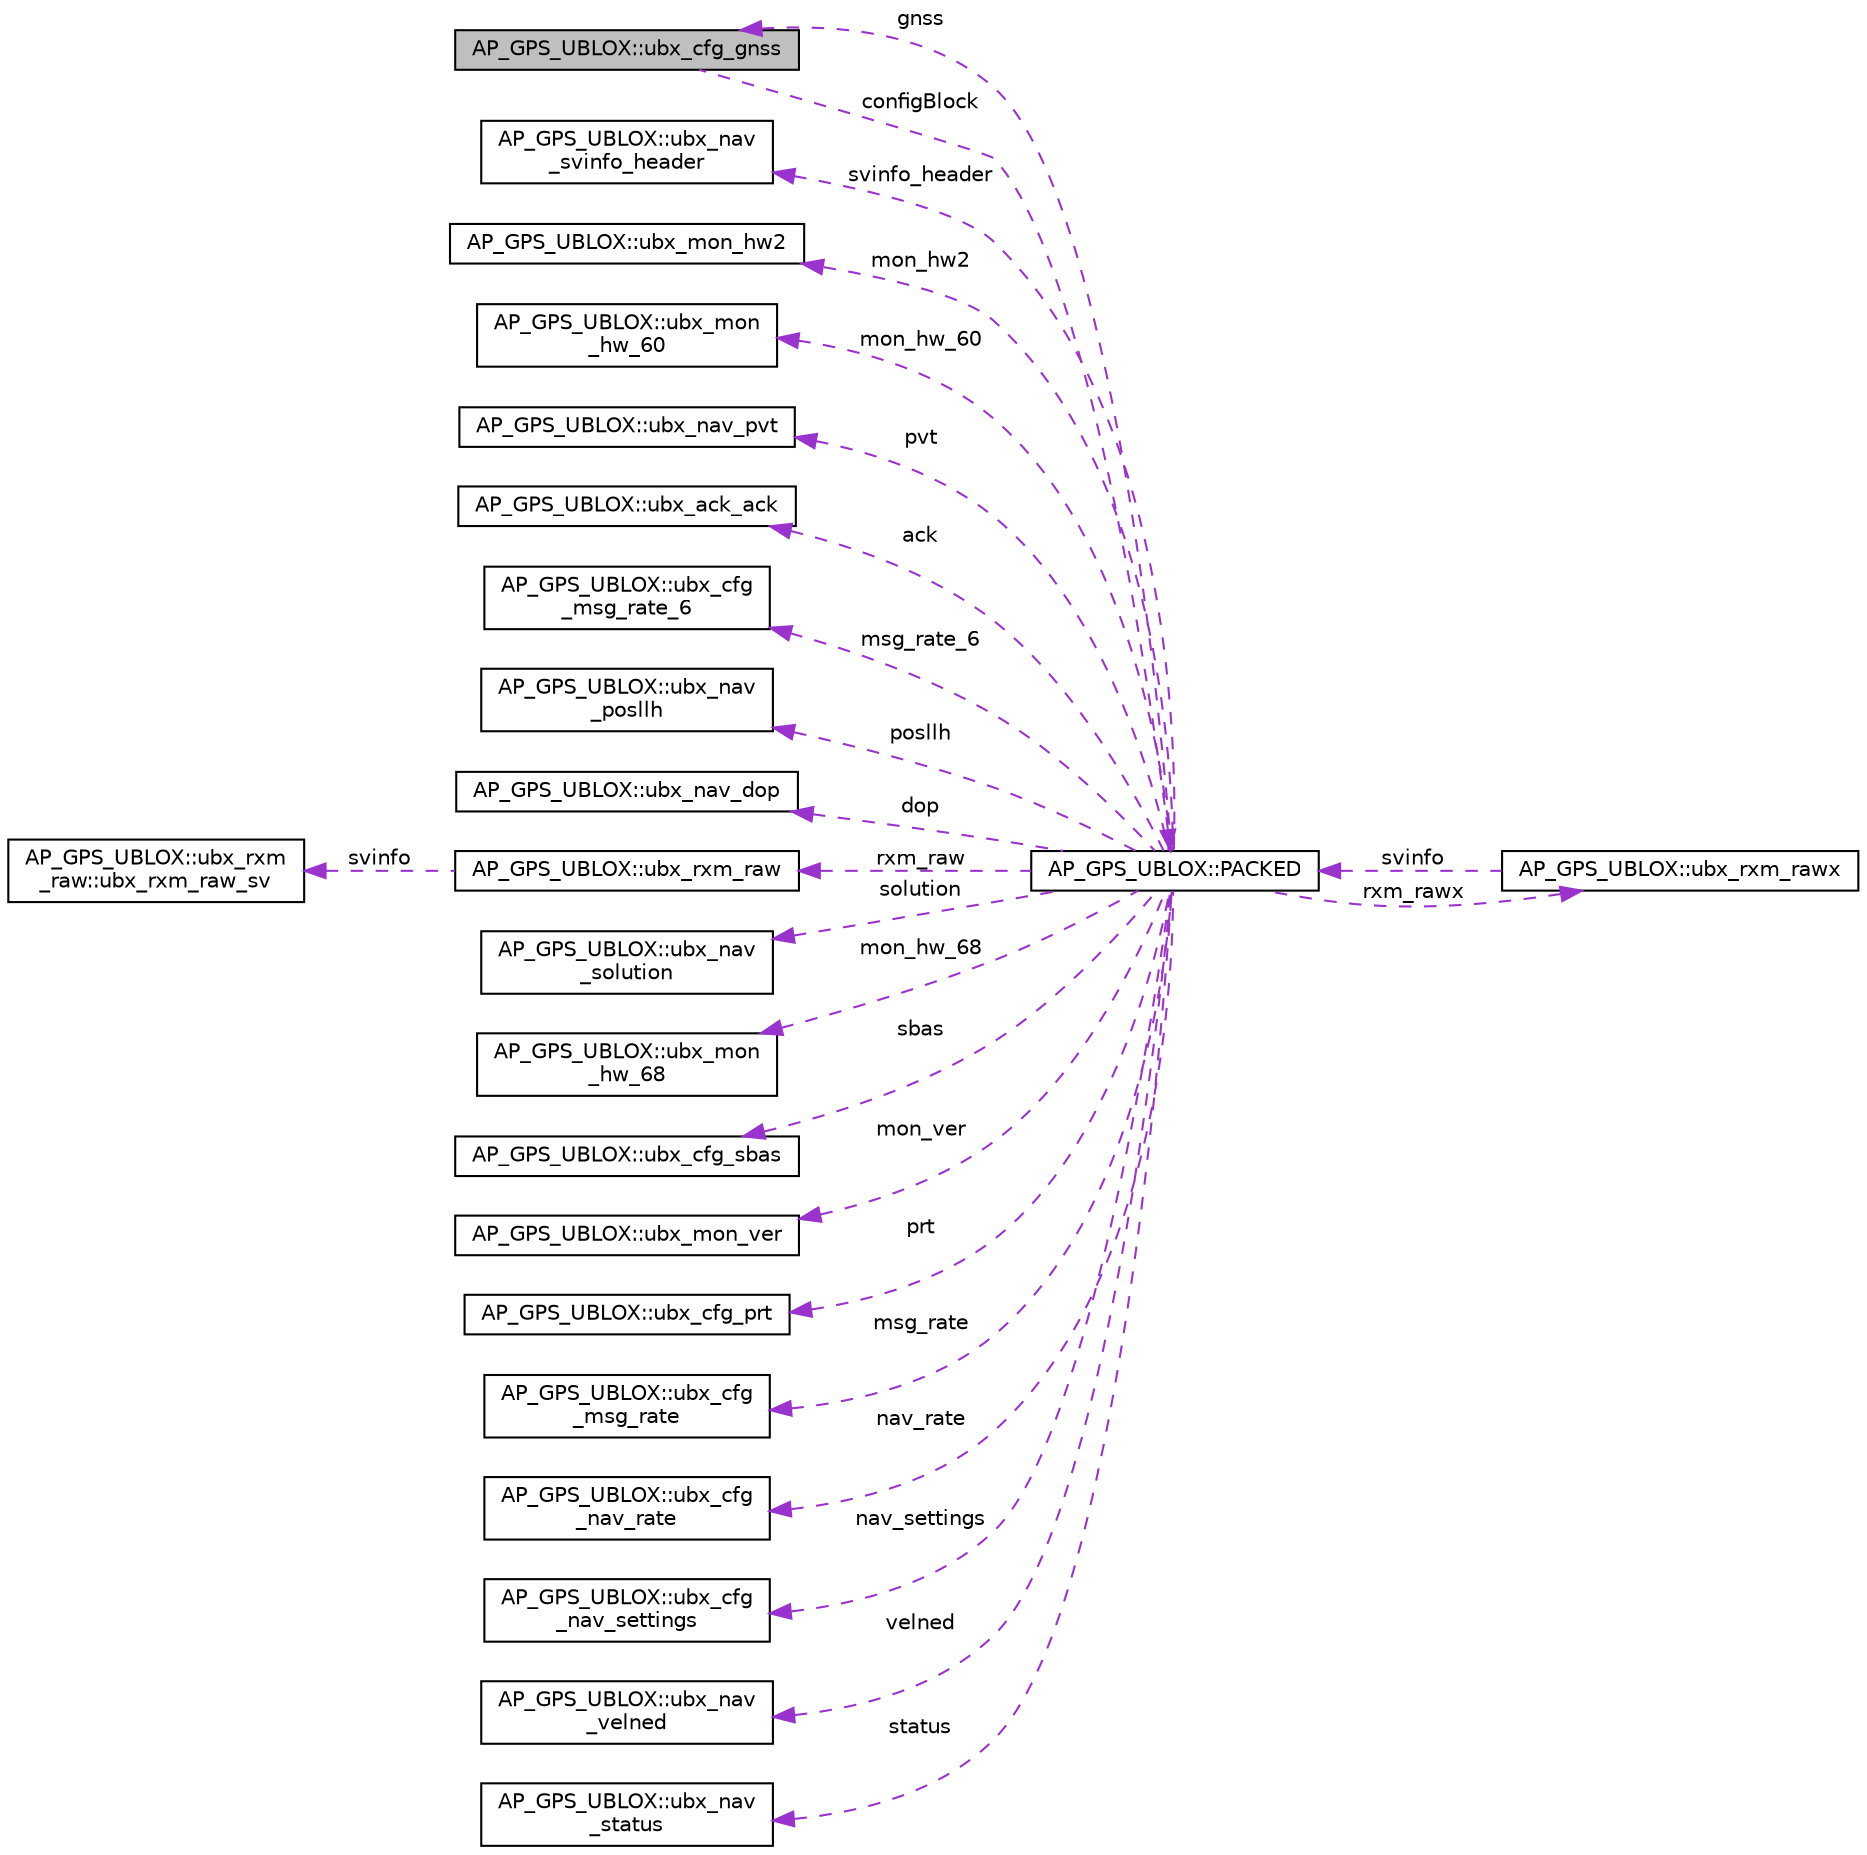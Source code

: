 digraph "AP_GPS_UBLOX::ubx_cfg_gnss"
{
 // INTERACTIVE_SVG=YES
  edge [fontname="Helvetica",fontsize="10",labelfontname="Helvetica",labelfontsize="10"];
  node [fontname="Helvetica",fontsize="10",shape=record];
  rankdir="LR";
  Node1 [label="AP_GPS_UBLOX::ubx_cfg_gnss",height=0.2,width=0.4,color="black", fillcolor="grey75", style="filled", fontcolor="black"];
  Node2 -> Node1 [dir="back",color="darkorchid3",fontsize="10",style="dashed",label=" configBlock" ,fontname="Helvetica"];
  Node2 [label="AP_GPS_UBLOX::PACKED",height=0.2,width=0.4,color="black", fillcolor="white", style="filled",URL="$unionAP__GPS__UBLOX_1_1PACKED.html"];
  Node3 -> Node2 [dir="back",color="darkorchid3",fontsize="10",style="dashed",label=" svinfo_header" ,fontname="Helvetica"];
  Node3 [label="AP_GPS_UBLOX::ubx_nav\l_svinfo_header",height=0.2,width=0.4,color="black", fillcolor="white", style="filled",URL="$structAP__GPS__UBLOX_1_1ubx__nav__svinfo__header.html"];
  Node4 -> Node2 [dir="back",color="darkorchid3",fontsize="10",style="dashed",label=" mon_hw2" ,fontname="Helvetica"];
  Node4 [label="AP_GPS_UBLOX::ubx_mon_hw2",height=0.2,width=0.4,color="black", fillcolor="white", style="filled",URL="$structAP__GPS__UBLOX_1_1ubx__mon__hw2.html"];
  Node5 -> Node2 [dir="back",color="darkorchid3",fontsize="10",style="dashed",label=" mon_hw_60" ,fontname="Helvetica"];
  Node5 [label="AP_GPS_UBLOX::ubx_mon\l_hw_60",height=0.2,width=0.4,color="black", fillcolor="white", style="filled",URL="$structAP__GPS__UBLOX_1_1ubx__mon__hw__60.html"];
  Node6 -> Node2 [dir="back",color="darkorchid3",fontsize="10",style="dashed",label=" pvt" ,fontname="Helvetica"];
  Node6 [label="AP_GPS_UBLOX::ubx_nav_pvt",height=0.2,width=0.4,color="black", fillcolor="white", style="filled",URL="$structAP__GPS__UBLOX_1_1ubx__nav__pvt.html"];
  Node7 -> Node2 [dir="back",color="darkorchid3",fontsize="10",style="dashed",label=" ack" ,fontname="Helvetica"];
  Node7 [label="AP_GPS_UBLOX::ubx_ack_ack",height=0.2,width=0.4,color="black", fillcolor="white", style="filled",URL="$structAP__GPS__UBLOX_1_1ubx__ack__ack.html"];
  Node8 -> Node2 [dir="back",color="darkorchid3",fontsize="10",style="dashed",label=" msg_rate_6" ,fontname="Helvetica"];
  Node8 [label="AP_GPS_UBLOX::ubx_cfg\l_msg_rate_6",height=0.2,width=0.4,color="black", fillcolor="white", style="filled",URL="$structAP__GPS__UBLOX_1_1ubx__cfg__msg__rate__6.html"];
  Node9 -> Node2 [dir="back",color="darkorchid3",fontsize="10",style="dashed",label=" posllh" ,fontname="Helvetica"];
  Node9 [label="AP_GPS_UBLOX::ubx_nav\l_posllh",height=0.2,width=0.4,color="black", fillcolor="white", style="filled",URL="$structAP__GPS__UBLOX_1_1ubx__nav__posllh.html"];
  Node1 -> Node2 [dir="back",color="darkorchid3",fontsize="10",style="dashed",label=" gnss" ,fontname="Helvetica"];
  Node10 -> Node2 [dir="back",color="darkorchid3",fontsize="10",style="dashed",label=" dop" ,fontname="Helvetica"];
  Node10 [label="AP_GPS_UBLOX::ubx_nav_dop",height=0.2,width=0.4,color="black", fillcolor="white", style="filled",URL="$structAP__GPS__UBLOX_1_1ubx__nav__dop.html"];
  Node11 -> Node2 [dir="back",color="darkorchid3",fontsize="10",style="dashed",label=" rxm_raw" ,fontname="Helvetica"];
  Node11 [label="AP_GPS_UBLOX::ubx_rxm_raw",height=0.2,width=0.4,color="black", fillcolor="white", style="filled",URL="$structAP__GPS__UBLOX_1_1ubx__rxm__raw.html"];
  Node12 -> Node11 [dir="back",color="darkorchid3",fontsize="10",style="dashed",label=" svinfo" ,fontname="Helvetica"];
  Node12 [label="AP_GPS_UBLOX::ubx_rxm\l_raw::ubx_rxm_raw_sv",height=0.2,width=0.4,color="black", fillcolor="white", style="filled",URL="$structAP__GPS__UBLOX_1_1ubx__rxm__raw_1_1ubx__rxm__raw__sv.html"];
  Node13 -> Node2 [dir="back",color="darkorchid3",fontsize="10",style="dashed",label=" solution" ,fontname="Helvetica"];
  Node13 [label="AP_GPS_UBLOX::ubx_nav\l_solution",height=0.2,width=0.4,color="black", fillcolor="white", style="filled",URL="$structAP__GPS__UBLOX_1_1ubx__nav__solution.html"];
  Node14 -> Node2 [dir="back",color="darkorchid3",fontsize="10",style="dashed",label=" rxm_rawx" ,fontname="Helvetica"];
  Node14 [label="AP_GPS_UBLOX::ubx_rxm_rawx",height=0.2,width=0.4,color="black", fillcolor="white", style="filled",URL="$structAP__GPS__UBLOX_1_1ubx__rxm__rawx.html"];
  Node2 -> Node14 [dir="back",color="darkorchid3",fontsize="10",style="dashed",label=" svinfo" ,fontname="Helvetica"];
  Node15 -> Node2 [dir="back",color="darkorchid3",fontsize="10",style="dashed",label=" mon_hw_68" ,fontname="Helvetica"];
  Node15 [label="AP_GPS_UBLOX::ubx_mon\l_hw_68",height=0.2,width=0.4,color="black", fillcolor="white", style="filled",URL="$structAP__GPS__UBLOX_1_1ubx__mon__hw__68.html"];
  Node16 -> Node2 [dir="back",color="darkorchid3",fontsize="10",style="dashed",label=" sbas" ,fontname="Helvetica"];
  Node16 [label="AP_GPS_UBLOX::ubx_cfg_sbas",height=0.2,width=0.4,color="black", fillcolor="white", style="filled",URL="$structAP__GPS__UBLOX_1_1ubx__cfg__sbas.html"];
  Node17 -> Node2 [dir="back",color="darkorchid3",fontsize="10",style="dashed",label=" mon_ver" ,fontname="Helvetica"];
  Node17 [label="AP_GPS_UBLOX::ubx_mon_ver",height=0.2,width=0.4,color="black", fillcolor="white", style="filled",URL="$structAP__GPS__UBLOX_1_1ubx__mon__ver.html"];
  Node18 -> Node2 [dir="back",color="darkorchid3",fontsize="10",style="dashed",label=" prt" ,fontname="Helvetica"];
  Node18 [label="AP_GPS_UBLOX::ubx_cfg_prt",height=0.2,width=0.4,color="black", fillcolor="white", style="filled",URL="$structAP__GPS__UBLOX_1_1ubx__cfg__prt.html"];
  Node19 -> Node2 [dir="back",color="darkorchid3",fontsize="10",style="dashed",label=" msg_rate" ,fontname="Helvetica"];
  Node19 [label="AP_GPS_UBLOX::ubx_cfg\l_msg_rate",height=0.2,width=0.4,color="black", fillcolor="white", style="filled",URL="$structAP__GPS__UBLOX_1_1ubx__cfg__msg__rate.html"];
  Node20 -> Node2 [dir="back",color="darkorchid3",fontsize="10",style="dashed",label=" nav_rate" ,fontname="Helvetica"];
  Node20 [label="AP_GPS_UBLOX::ubx_cfg\l_nav_rate",height=0.2,width=0.4,color="black", fillcolor="white", style="filled",URL="$structAP__GPS__UBLOX_1_1ubx__cfg__nav__rate.html"];
  Node21 -> Node2 [dir="back",color="darkorchid3",fontsize="10",style="dashed",label=" nav_settings" ,fontname="Helvetica"];
  Node21 [label="AP_GPS_UBLOX::ubx_cfg\l_nav_settings",height=0.2,width=0.4,color="black", fillcolor="white", style="filled",URL="$structAP__GPS__UBLOX_1_1ubx__cfg__nav__settings.html"];
  Node22 -> Node2 [dir="back",color="darkorchid3",fontsize="10",style="dashed",label=" velned" ,fontname="Helvetica"];
  Node22 [label="AP_GPS_UBLOX::ubx_nav\l_velned",height=0.2,width=0.4,color="black", fillcolor="white", style="filled",URL="$structAP__GPS__UBLOX_1_1ubx__nav__velned.html"];
  Node23 -> Node2 [dir="back",color="darkorchid3",fontsize="10",style="dashed",label=" status" ,fontname="Helvetica"];
  Node23 [label="AP_GPS_UBLOX::ubx_nav\l_status",height=0.2,width=0.4,color="black", fillcolor="white", style="filled",URL="$structAP__GPS__UBLOX_1_1ubx__nav__status.html"];
}
